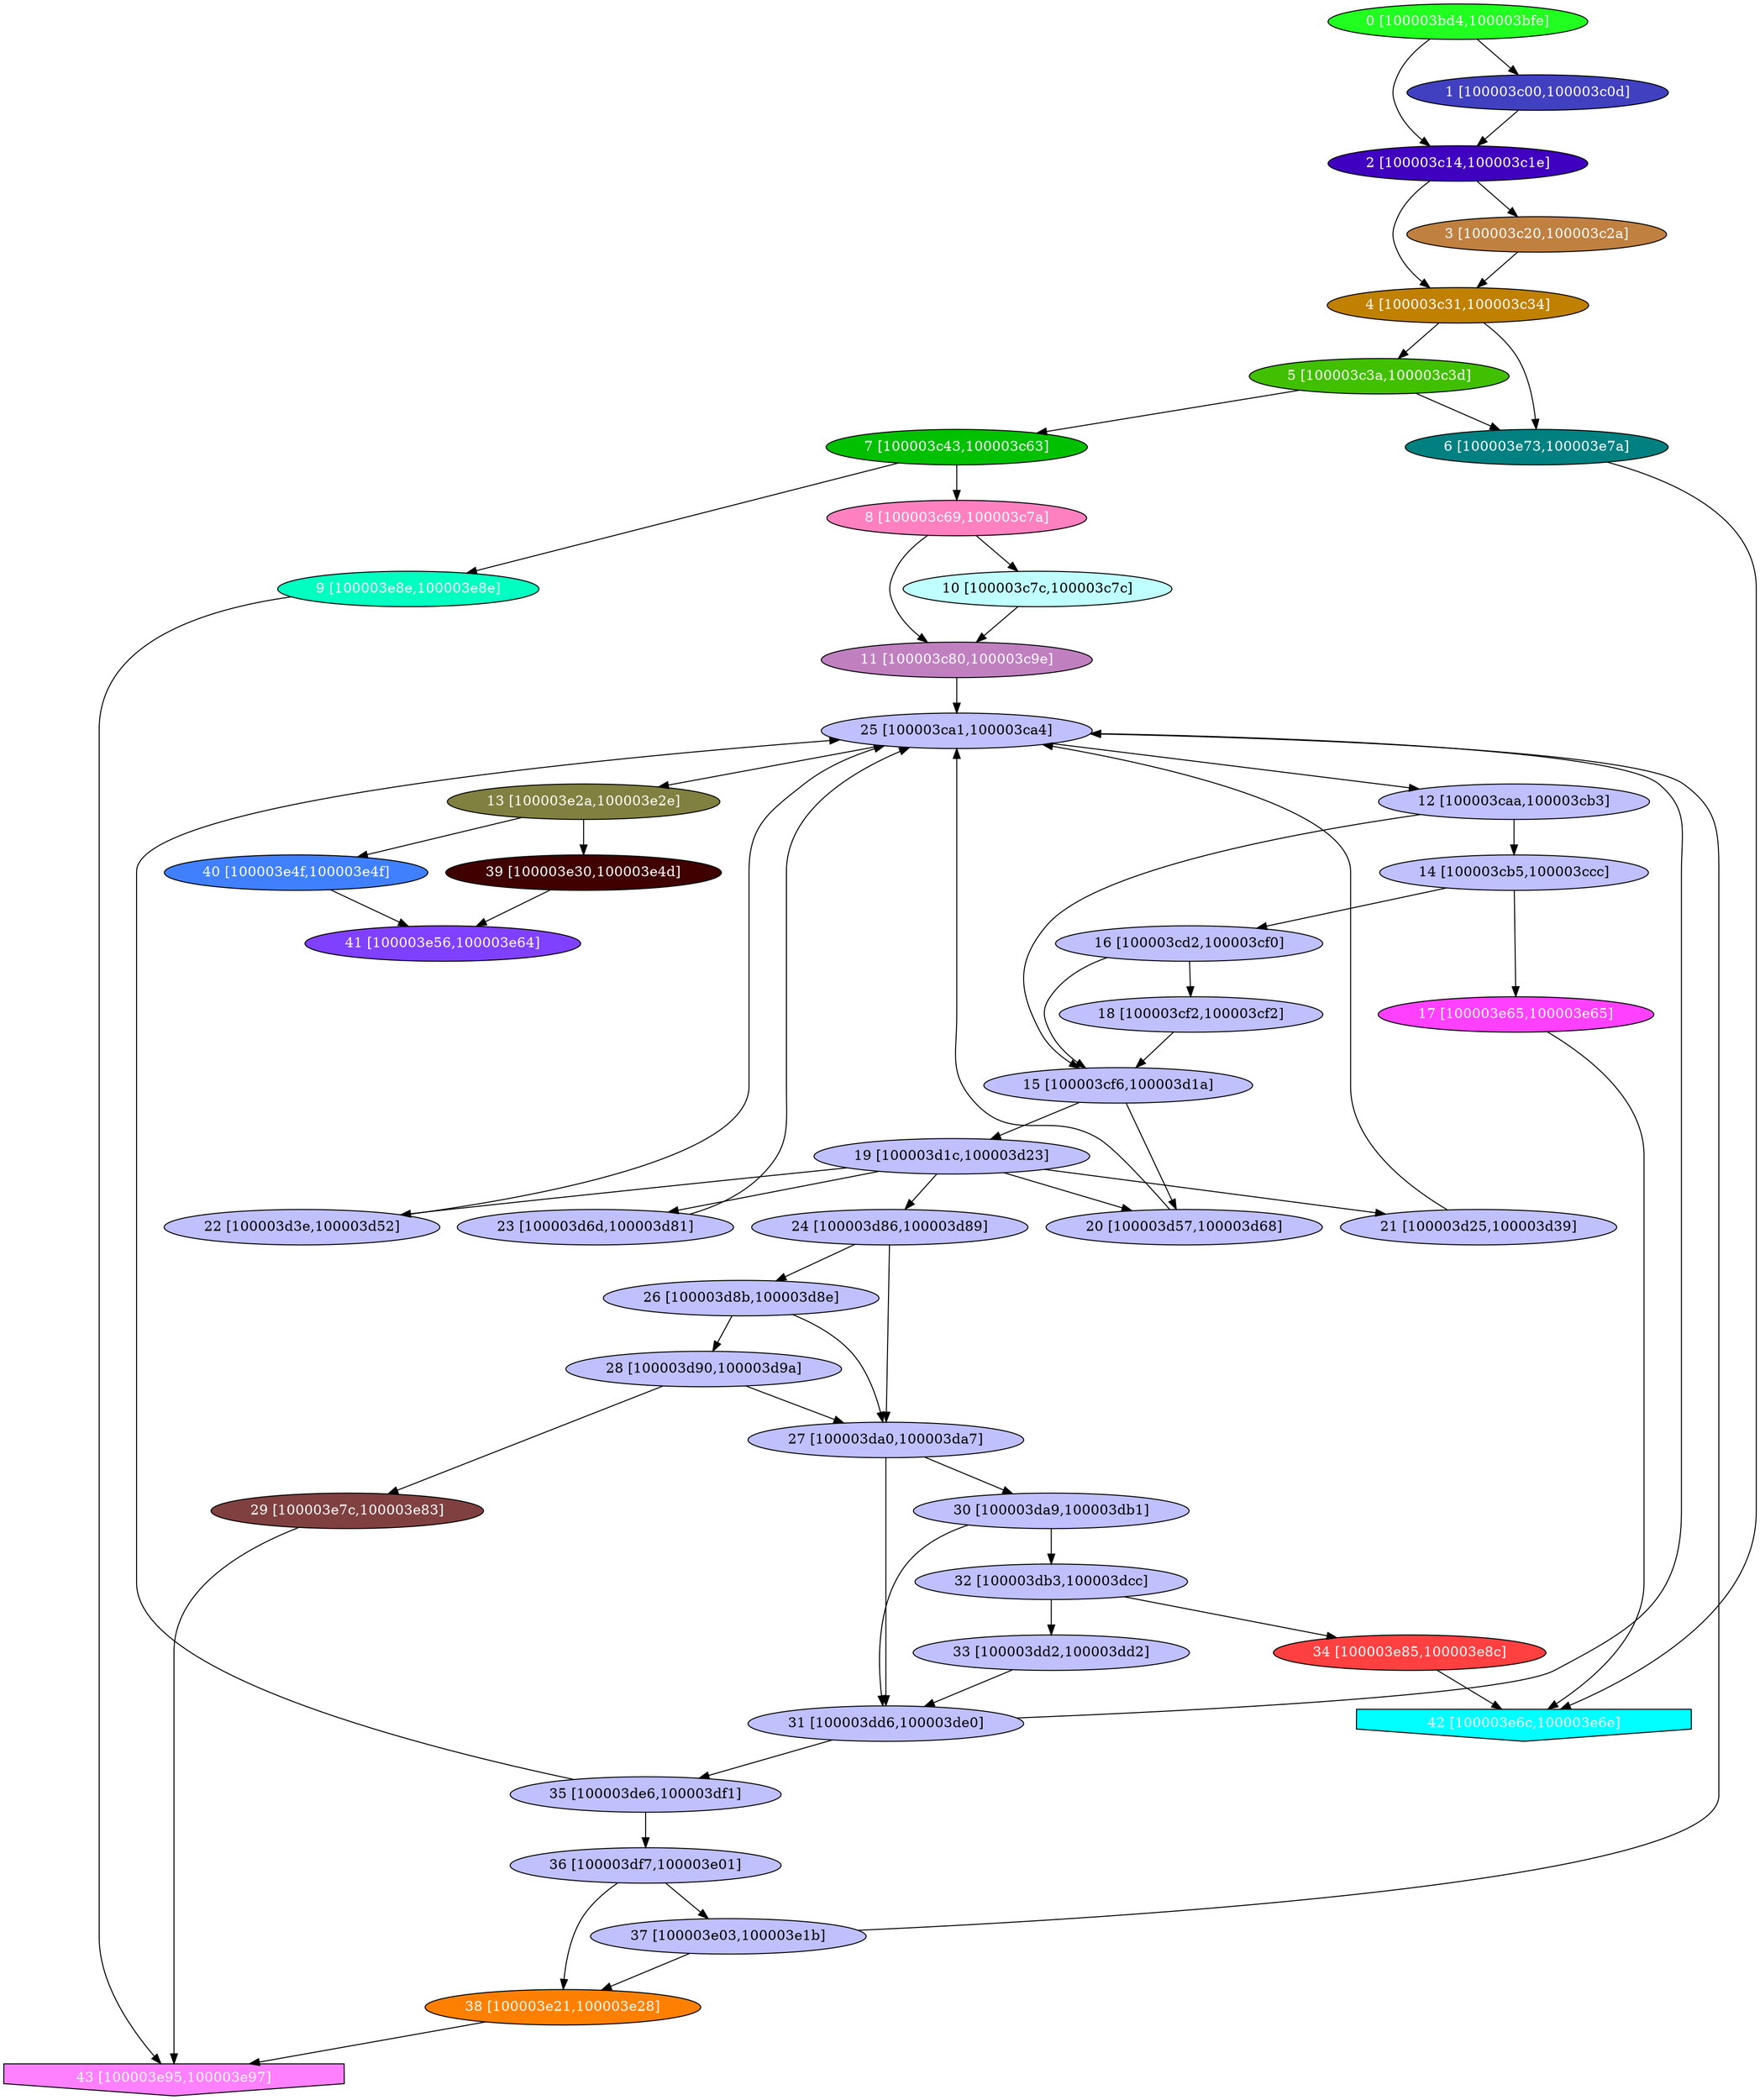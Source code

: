 diGraph gzip{
	gzip_0  [style=filled fillcolor="#20FF20" fontcolor="#ffffff" shape=oval label="0 [100003bd4,100003bfe]"]
	gzip_1  [style=filled fillcolor="#4040C0" fontcolor="#ffffff" shape=oval label="1 [100003c00,100003c0d]"]
	gzip_2  [style=filled fillcolor="#4000C0" fontcolor="#ffffff" shape=oval label="2 [100003c14,100003c1e]"]
	gzip_3  [style=filled fillcolor="#C08040" fontcolor="#ffffff" shape=oval label="3 [100003c20,100003c2a]"]
	gzip_4  [style=filled fillcolor="#C08000" fontcolor="#ffffff" shape=oval label="4 [100003c31,100003c34]"]
	gzip_5  [style=filled fillcolor="#40C000" fontcolor="#ffffff" shape=oval label="5 [100003c3a,100003c3d]"]
	gzip_6  [style=filled fillcolor="#008080" fontcolor="#ffffff" shape=oval label="6 [100003e73,100003e7a]"]
	gzip_7  [style=filled fillcolor="#00C000" fontcolor="#ffffff" shape=oval label="7 [100003c43,100003c63]"]
	gzip_8  [style=filled fillcolor="#FF80C0" fontcolor="#ffffff" shape=oval label="8 [100003c69,100003c7a]"]
	gzip_9  [style=filled fillcolor="#00FFC0" fontcolor="#ffffff" shape=oval label="9 [100003e8e,100003e8e]"]
	gzip_a  [style=filled fillcolor="#C0FFFF" fontcolor="#000000" shape=oval label="10 [100003c7c,100003c7c]"]
	gzip_b  [style=filled fillcolor="#C080C0" fontcolor="#ffffff" shape=oval label="11 [100003c80,100003c9e]"]
	gzip_c  [style=filled fillcolor="#C0C0FF" fontcolor="#000000" shape=oval label="12 [100003caa,100003cb3]"]
	gzip_d  [style=filled fillcolor="#808040" fontcolor="#ffffff" shape=oval label="13 [100003e2a,100003e2e]"]
	gzip_e  [style=filled fillcolor="#C0C0FF" fontcolor="#000000" shape=oval label="14 [100003cb5,100003ccc]"]
	gzip_f  [style=filled fillcolor="#C0C0FF" fontcolor="#000000" shape=oval label="15 [100003cf6,100003d1a]"]
	gzip_10  [style=filled fillcolor="#C0C0FF" fontcolor="#000000" shape=oval label="16 [100003cd2,100003cf0]"]
	gzip_11  [style=filled fillcolor="#FF40FF" fontcolor="#ffffff" shape=oval label="17 [100003e65,100003e65]"]
	gzip_12  [style=filled fillcolor="#C0C0FF" fontcolor="#000000" shape=oval label="18 [100003cf2,100003cf2]"]
	gzip_13  [style=filled fillcolor="#C0C0FF" fontcolor="#000000" shape=oval label="19 [100003d1c,100003d23]"]
	gzip_14  [style=filled fillcolor="#C0C0FF" fontcolor="#000000" shape=oval label="20 [100003d57,100003d68]"]
	gzip_15  [style=filled fillcolor="#C0C0FF" fontcolor="#000000" shape=oval label="21 [100003d25,100003d39]"]
	gzip_16  [style=filled fillcolor="#C0C0FF" fontcolor="#000000" shape=oval label="22 [100003d3e,100003d52]"]
	gzip_17  [style=filled fillcolor="#C0C0FF" fontcolor="#000000" shape=oval label="23 [100003d6d,100003d81]"]
	gzip_18  [style=filled fillcolor="#C0C0FF" fontcolor="#000000" shape=oval label="24 [100003d86,100003d89]"]
	gzip_19  [style=filled fillcolor="#C0C0FF" fontcolor="#000000" shape=oval label="25 [100003ca1,100003ca4]"]
	gzip_1a  [style=filled fillcolor="#C0C0FF" fontcolor="#000000" shape=oval label="26 [100003d8b,100003d8e]"]
	gzip_1b  [style=filled fillcolor="#C0C0FF" fontcolor="#000000" shape=oval label="27 [100003da0,100003da7]"]
	gzip_1c  [style=filled fillcolor="#C0C0FF" fontcolor="#000000" shape=oval label="28 [100003d90,100003d9a]"]
	gzip_1d  [style=filled fillcolor="#804040" fontcolor="#ffffff" shape=oval label="29 [100003e7c,100003e83]"]
	gzip_1e  [style=filled fillcolor="#C0C0FF" fontcolor="#000000" shape=oval label="30 [100003da9,100003db1]"]
	gzip_1f  [style=filled fillcolor="#C0C0FF" fontcolor="#000000" shape=oval label="31 [100003dd6,100003de0]"]
	gzip_20  [style=filled fillcolor="#C0C0FF" fontcolor="#000000" shape=oval label="32 [100003db3,100003dcc]"]
	gzip_21  [style=filled fillcolor="#C0C0FF" fontcolor="#000000" shape=oval label="33 [100003dd2,100003dd2]"]
	gzip_22  [style=filled fillcolor="#FF4040" fontcolor="#ffffff" shape=oval label="34 [100003e85,100003e8c]"]
	gzip_23  [style=filled fillcolor="#C0C0FF" fontcolor="#000000" shape=oval label="35 [100003de6,100003df1]"]
	gzip_24  [style=filled fillcolor="#C0C0FF" fontcolor="#000000" shape=oval label="36 [100003df7,100003e01]"]
	gzip_25  [style=filled fillcolor="#C0C0FF" fontcolor="#000000" shape=oval label="37 [100003e03,100003e1b]"]
	gzip_26  [style=filled fillcolor="#FF8000" fontcolor="#ffffff" shape=oval label="38 [100003e21,100003e28]"]
	gzip_27  [style=filled fillcolor="#400000" fontcolor="#ffffff" shape=oval label="39 [100003e30,100003e4d]"]
	gzip_28  [style=filled fillcolor="#4080FF" fontcolor="#ffffff" shape=oval label="40 [100003e4f,100003e4f]"]
	gzip_29  [style=filled fillcolor="#8040FF" fontcolor="#ffffff" shape=oval label="41 [100003e56,100003e64]"]
	gzip_2a  [style=filled fillcolor="#00FFFF" fontcolor="#ffffff" shape=invhouse label="42 [100003e6c,100003e6e]"]
	gzip_2b  [style=filled fillcolor="#FF80FF" fontcolor="#ffffff" shape=invhouse label="43 [100003e95,100003e97]"]

	gzip_0 -> gzip_1
	gzip_0 -> gzip_2
	gzip_1 -> gzip_2
	gzip_2 -> gzip_3
	gzip_2 -> gzip_4
	gzip_3 -> gzip_4
	gzip_4 -> gzip_5
	gzip_4 -> gzip_6
	gzip_5 -> gzip_6
	gzip_5 -> gzip_7
	gzip_6 -> gzip_2a
	gzip_7 -> gzip_8
	gzip_7 -> gzip_9
	gzip_8 -> gzip_a
	gzip_8 -> gzip_b
	gzip_9 -> gzip_2b
	gzip_a -> gzip_b
	gzip_b -> gzip_19
	gzip_c -> gzip_e
	gzip_c -> gzip_f
	gzip_d -> gzip_27
	gzip_d -> gzip_28
	gzip_e -> gzip_10
	gzip_e -> gzip_11
	gzip_f -> gzip_13
	gzip_f -> gzip_14
	gzip_10 -> gzip_f
	gzip_10 -> gzip_12
	gzip_11 -> gzip_2a
	gzip_12 -> gzip_f
	gzip_13 -> gzip_14
	gzip_13 -> gzip_15
	gzip_13 -> gzip_16
	gzip_13 -> gzip_17
	gzip_13 -> gzip_18
	gzip_14 -> gzip_19
	gzip_15 -> gzip_19
	gzip_16 -> gzip_19
	gzip_17 -> gzip_19
	gzip_18 -> gzip_1a
	gzip_18 -> gzip_1b
	gzip_19 -> gzip_c
	gzip_19 -> gzip_d
	gzip_1a -> gzip_1b
	gzip_1a -> gzip_1c
	gzip_1b -> gzip_1e
	gzip_1b -> gzip_1f
	gzip_1c -> gzip_1b
	gzip_1c -> gzip_1d
	gzip_1d -> gzip_2b
	gzip_1e -> gzip_1f
	gzip_1e -> gzip_20
	gzip_1f -> gzip_19
	gzip_1f -> gzip_23
	gzip_20 -> gzip_21
	gzip_20 -> gzip_22
	gzip_21 -> gzip_1f
	gzip_22 -> gzip_2a
	gzip_23 -> gzip_19
	gzip_23 -> gzip_24
	gzip_24 -> gzip_25
	gzip_24 -> gzip_26
	gzip_25 -> gzip_19
	gzip_25 -> gzip_26
	gzip_26 -> gzip_2b
	gzip_27 -> gzip_29
	gzip_28 -> gzip_29
}